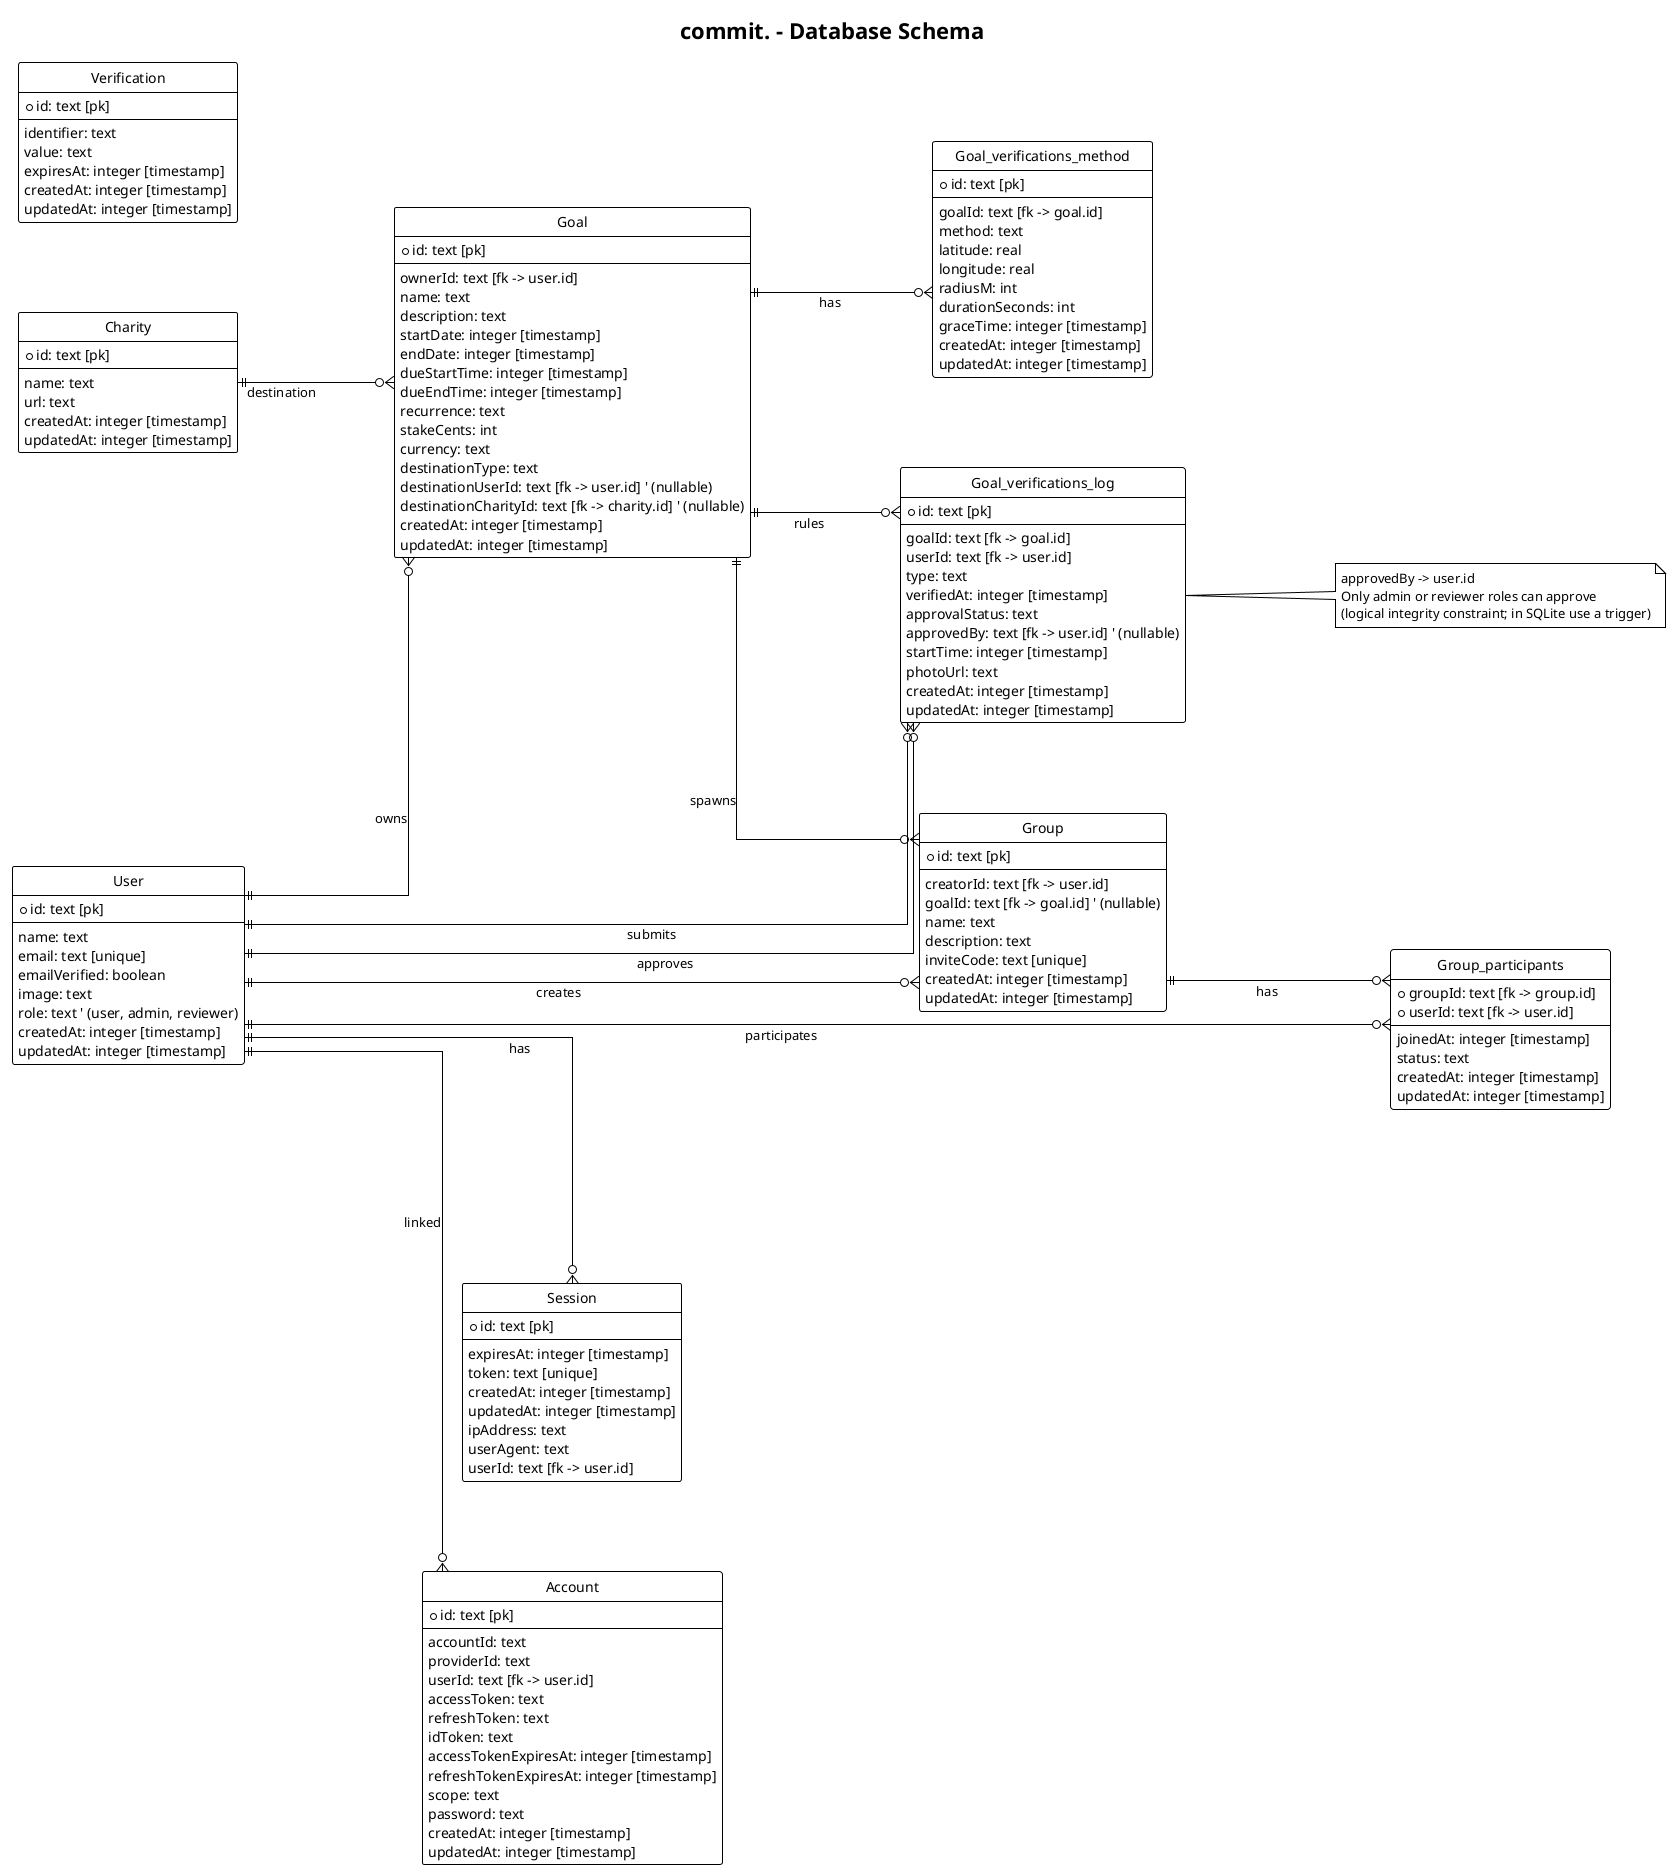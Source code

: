 @startuml db-schema
title commit. - Database Schema
!theme plain
'!pragma layout elk
left to right direction
hide circle
hide methods
hide stereotypes
skinparam linetype ortho
skinparam nodesep 90
skinparam ranksep 150
skinparam class {
  BackgroundColor White
  BorderColor Black
}

' SQLite must
entity "User" as user {
  + id: text [pk]
  --
  name: text
  email: text [unique]
  emailVerified: boolean
  image: text
  role: text ' (user, admin, reviewer)
  createdAt: integer [timestamp]
  updatedAt: integer [timestamp]
}

' SQlite must
entity "Session" as session {
  + id: text [pk]
  --
  expiresAt: integer [timestamp]
  token: text [unique]
  createdAt: integer [timestamp]
  updatedAt: integer [timestamp]
  ipAddress: text
  userAgent: text
  userId: text [fk -> user.id]
}

' SQLite must
entity "Account" as account {
  + id: text [pk]
  --
  accountId: text
  providerId: text
  userId: text [fk -> user.id]
  accessToken: text
  refreshToken: text
  idToken: text
  accessTokenExpiresAt: integer [timestamp]
  refreshTokenExpiresAt: integer [timestamp]
  scope: text
  password: text
  createdAt: integer [timestamp]
  updatedAt: integer [timestamp]
}

' SQLite must
entity "Verification" as verification {
  + id: text [pk]
  --
  identifier: text
  value: text
  expiresAt: integer [timestamp]
  createdAt: integer [timestamp]
  updatedAt: integer [timestamp]
}

' Destinations
entity "Charity" as charity {
  + id: text [pk]
  --
  name: text
  url: text
  createdAt: integer [timestamp]
  updatedAt: integer [timestamp]
}

' Base goal
entity "Goal" as goal {
  + id: text [pk]
  --
  ownerId: text [fk -> user.id]
  name: text
  description: text
  startDate: integer [timestamp]
  endDate: integer [timestamp]
  dueStartTime: integer [timestamp]
  dueEndTime: integer [timestamp]
  recurrence: text
  stakeCents: int
  currency: text
  destinationType: text
  destinationUserId: text [fk -> user.id] ' (nullable)
  destinationCharityId: text [fk -> charity.id] ' (nullable)
  createdAt: integer [timestamp]
  updatedAt: integer [timestamp]
}

' Evidence Method
entity "Goal_verifications_method" as goal_verifications_method {
  + id: text [pk]
  --
  goalId: text [fk -> goal.id]
  method: text
  latitude: real
  longitude: real
  radiusM: int
  durationSeconds: int
  graceTime: integer [timestamp]
  createdAt: integer [timestamp]
  updatedAt: integer [timestamp]
}

' Evidence Log
entity "Goal_verifications_log" as goal_verifications_log {
  + id: text [pk]
  --
  goalId: text [fk -> goal.id]
  userId: text [fk -> user.id]
  type: text
  verifiedAt: integer [timestamp]
  approvalStatus: text
  approvedBy: text [fk -> user.id] ' (nullable)
  startTime: integer [timestamp]
  photoUrl: text
  createdAt: integer [timestamp]
  updatedAt: integer [timestamp]
}

' Group challenges
entity "Group" as group {
  + id: text [pk]
  --
  creatorId: text [fk -> user.id]
  goalId: text [fk -> goal.id] ' (nullable)
  name: text
  description: text
  inviteCode: text [unique]
  createdAt: integer [timestamp]
  updatedAt: integer [timestamp]
}

entity "Group_participants" as group_participants {
  + groupId: text [fk -> group.id]
  + userId: text [fk -> user.id]
  --
  joinedAt: integer [timestamp]
  status: text
  createdAt: integer [timestamp]
  updatedAt: integer [timestamp]
}

' Relationships
user ||--o{ goal : owns
user ||--o{ goal_verifications_log : submits
user ||--o{ goal_verifications_log : approves
user ||--o{ group : creates
user ||--o{ group_participants : participates
user ||--o{ session : has
user ||--o{ account : linked

charity ||--o{ goal : destination

goal ||--o{ goal_verifications_method : has
goal ||--o{ goal_verifications_log : rules
goal ||--o{ group : spawns

group ||--o{ group_participants : has

note right of goal_verifications_log
approvedBy -> user.id
Only admin or reviewer roles can approve
(logical integrity constraint; in SQLite use a trigger)
end note

@enduml
